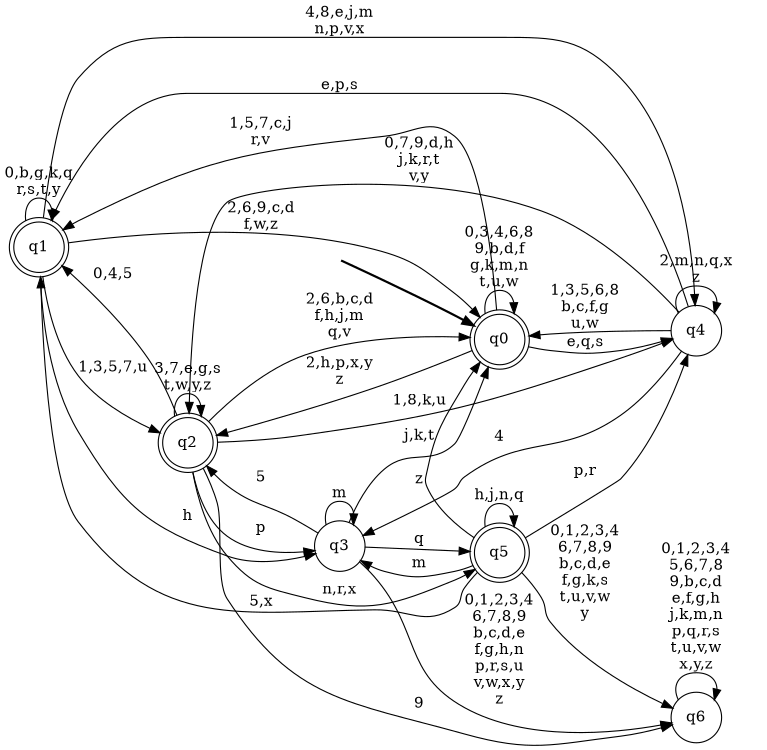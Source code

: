 digraph BlueStar {
__start0 [style = invis, shape = none, label = "", width = 0, height = 0];

rankdir=LR;
size="8,5";

s0 [style="rounded,filled", color="black", fillcolor="white" shape="doublecircle", label="q0"];
s1 [style="rounded,filled", color="black", fillcolor="white" shape="doublecircle", label="q1"];
s2 [style="rounded,filled", color="black", fillcolor="white" shape="doublecircle", label="q2"];
s3 [style="filled", color="black", fillcolor="white" shape="circle", label="q3"];
s4 [style="filled", color="black", fillcolor="white" shape="circle", label="q4"];
s5 [style="rounded,filled", color="black", fillcolor="white" shape="doublecircle", label="q5"];
s6 [style="filled", color="black", fillcolor="white" shape="circle", label="q6"];
subgraph cluster_main { 
	graph [pad=".75", ranksep="0.15", nodesep="0.15"];
	 style=invis; 
	__start0 -> s0 [penwidth=2];
}
s0 -> s0 [label="0,3,4,6,8\n9,b,d,f\ng,k,m,n\nt,u,w"];
s0 -> s1 [label="1,5,7,c,j\nr,v"];
s0 -> s2 [label="2,h,p,x,y\nz"];
s0 -> s4 [label="e,q,s"];
s1 -> s0 [label="2,6,9,c,d\nf,w,z"];
s1 -> s1 [label="0,b,g,k,q\nr,s,t,y"];
s1 -> s2 [label="1,3,5,7,u"];
s1 -> s3 [label="h"];
s1 -> s4 [label="4,8,e,j,m\nn,p,v,x"];
s2 -> s0 [label="2,6,b,c,d\nf,h,j,m\nq,v"];
s2 -> s1 [label="0,4,5"];
s2 -> s2 [label="3,7,e,g,s\nt,w,y,z"];
s2 -> s3 [label="p"];
s2 -> s4 [label="1,8,k,u"];
s2 -> s5 [label="n,r,x"];
s2 -> s6 [label="9"];
s3 -> s0 [label="j,k,t"];
s3 -> s2 [label="5"];
s3 -> s3 [label="m"];
s3 -> s5 [label="q"];
s3 -> s6 [label="0,1,2,3,4\n6,7,8,9\nb,c,d,e\nf,g,h,n\np,r,s,u\nv,w,x,y\nz"];
s4 -> s0 [label="1,3,5,6,8\nb,c,f,g\nu,w"];
s4 -> s1 [label="e,p,s"];
s4 -> s2 [label="0,7,9,d,h\nj,k,r,t\nv,y"];
s4 -> s3 [label="4"];
s4 -> s4 [label="2,m,n,q,x\nz"];
s5 -> s0 [label="z"];
s5 -> s1 [label="5,x"];
s5 -> s3 [label="m"];
s5 -> s4 [label="p,r"];
s5 -> s5 [label="h,j,n,q"];
s5 -> s6 [label="0,1,2,3,4\n6,7,8,9\nb,c,d,e\nf,g,k,s\nt,u,v,w\ny"];
s6 -> s6 [label="0,1,2,3,4\n5,6,7,8\n9,b,c,d\ne,f,g,h\nj,k,m,n\np,q,r,s\nt,u,v,w\nx,y,z"];

}